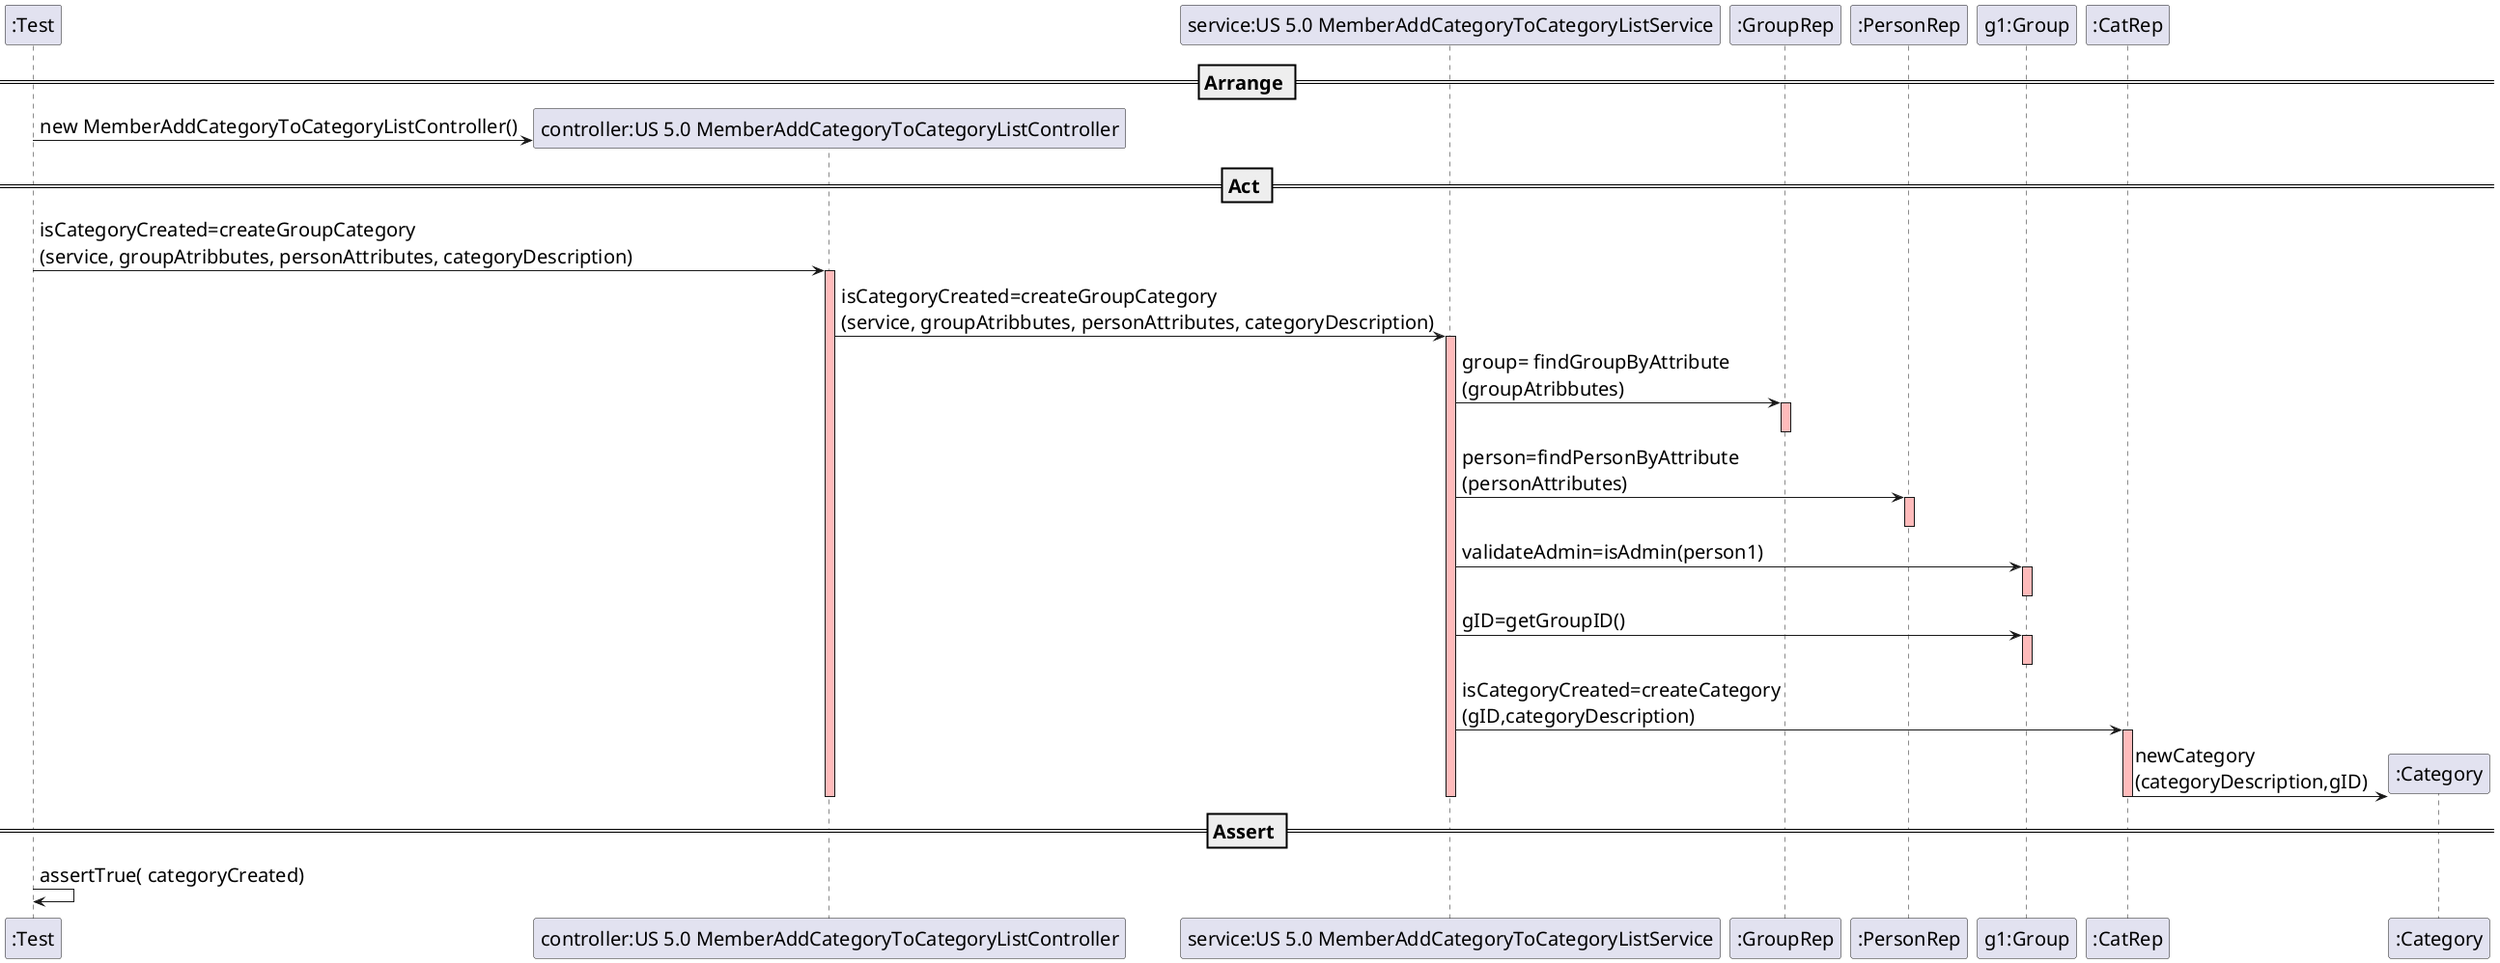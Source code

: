 @startuml
skinparam DefaultFontSize 20
create ":Test"

== Arrange ==

create "controller:US 5.0 MemberAddCategoryToCategoryListController"
":Test" -> "controller:US 5.0 MemberAddCategoryToCategoryListController" : new MemberAddCategoryToCategoryListController()

== Act ==
":Test" -> "controller:US 5.0 MemberAddCategoryToCategoryListController" :isCategoryCreated=createGroupCategory\n(service, groupAtribbutes, personAttributes, categoryDescription)
activate "controller:US 5.0 MemberAddCategoryToCategoryListController" #FFBBBB

"controller:US 5.0 MemberAddCategoryToCategoryListController"-> "service:US 5.0 MemberAddCategoryToCategoryListService":isCategoryCreated=createGroupCategory\n(service, groupAtribbutes, personAttributes, categoryDescription)
activate "service:US 5.0 MemberAddCategoryToCategoryListService" #FFBBBB

"service:US 5.0 MemberAddCategoryToCategoryListService"->":GroupRep":group= findGroupByAttribute\n(groupAtribbutes)
activate ":GroupRep" #FFBBBB
deactivate ":GroupRep"

"service:US 5.0 MemberAddCategoryToCategoryListService"->":PersonRep": person=findPersonByAttribute\n(personAttributes)
activate ":PersonRep" #FFBBBB
deactivate ":PersonRep"

"service:US 5.0 MemberAddCategoryToCategoryListService"->"g1:Group": validateAdmin=isAdmin(person1)
activate "g1:Group" #FFBBBB
deactivate "g1:Group"

"service:US 5.0 MemberAddCategoryToCategoryListService"->"g1:Group": gID=getGroupID()
activate "g1:Group" #FFBBBB
deactivate "g1:Group"

"service:US 5.0 MemberAddCategoryToCategoryListService"->":CatRep":isCategoryCreated=createCategory\n(gID,categoryDescription)
activate ":CatRep" #FFBBBB

create ":Category"
":CatRep"->":Category":newCategory\n(categoryDescription,gID)

deactivate ":CatRep"
deactivate "service:US 5.0 MemberAddCategoryToCategoryListService"
deactivate "controller:US 5.0 MemberAddCategoryToCategoryListController"


== Assert ==
":Test" -> ":Test" : assertTrue( categoryCreated)
@enduml